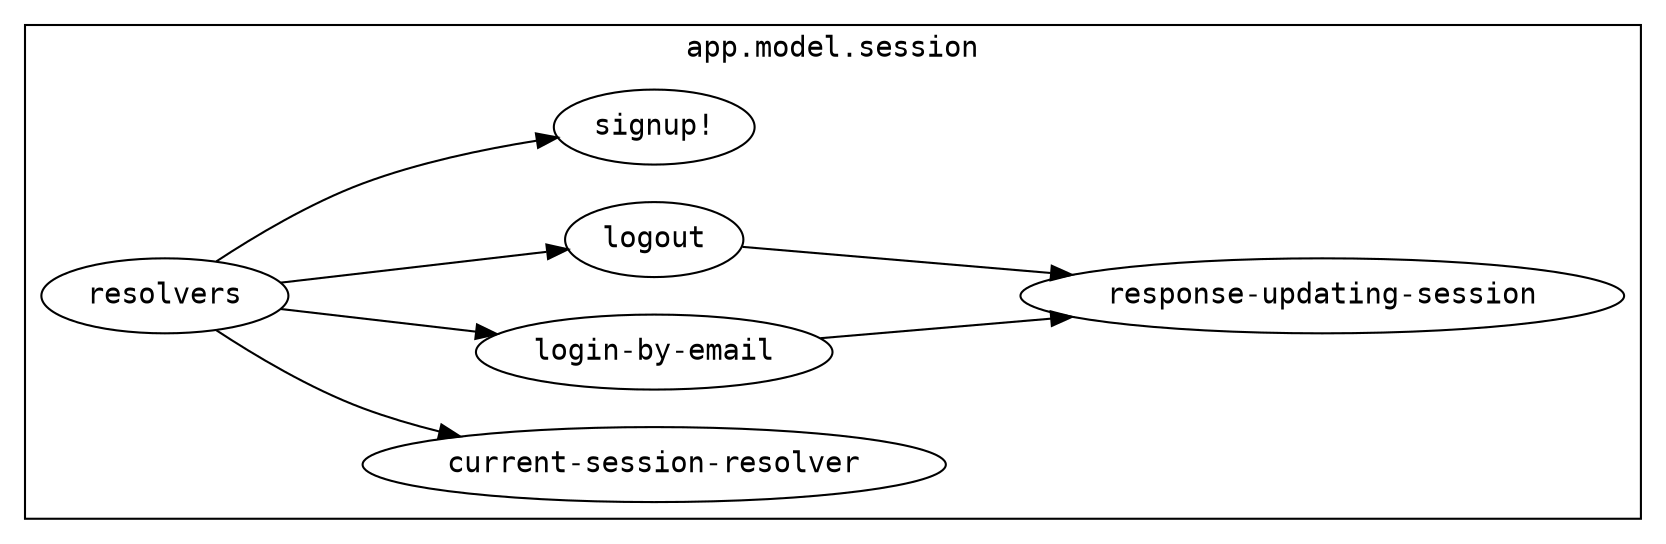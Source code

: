digraph G {
rankdir="LR";
fontname="monospace";
node[fontname="monospace"];
subgraph cluster_app_46_model_46_session {
shape="rect";
label="app.model.session";
app_46_model_46_session_46_current_45_session_45_resolver[label="current-session-resolver"];
app_46_model_46_session_46_response_45_updating_45_session[label="response-updating-session"];
app_46_model_46_session_46_login_45_by_45_email[label="login-by-email"];
app_46_model_46_session_46_logout[label="logout"];
app_46_model_46_session_46_signup_33_[label="signup!"];
app_46_model_46_session_46_resolvers[label="resolvers"];
}
app_46_model_46_session_46_login_45_by_45_email -> app_46_model_46_session_46_response_45_updating_45_session;
app_46_model_46_session_46_logout -> app_46_model_46_session_46_response_45_updating_45_session;
app_46_model_46_session_46_resolvers -> app_46_model_46_session_46_signup_33_;
app_46_model_46_session_46_resolvers -> app_46_model_46_session_46_logout;
app_46_model_46_session_46_resolvers -> app_46_model_46_session_46_current_45_session_45_resolver;
app_46_model_46_session_46_resolvers -> app_46_model_46_session_46_login_45_by_45_email;
}
